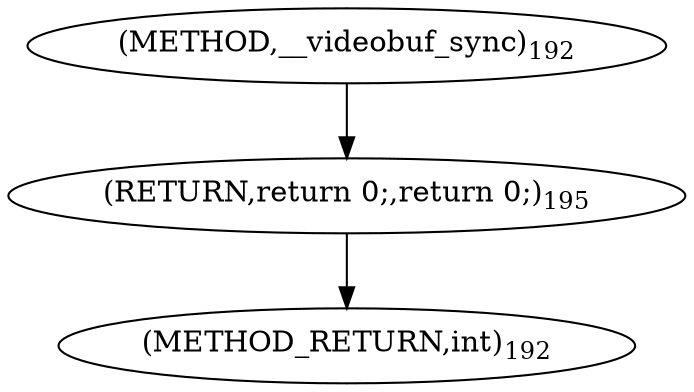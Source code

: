digraph "__videobuf_sync" {  
"146028888074" [label = <(RETURN,return 0;,return 0;)<SUB>195</SUB>> ]
"111669149703" [label = <(METHOD,__videobuf_sync)<SUB>192</SUB>> ]
"128849018886" [label = <(METHOD_RETURN,int)<SUB>192</SUB>> ]
  "146028888074" -> "128849018886" 
  "111669149703" -> "146028888074" 
}
